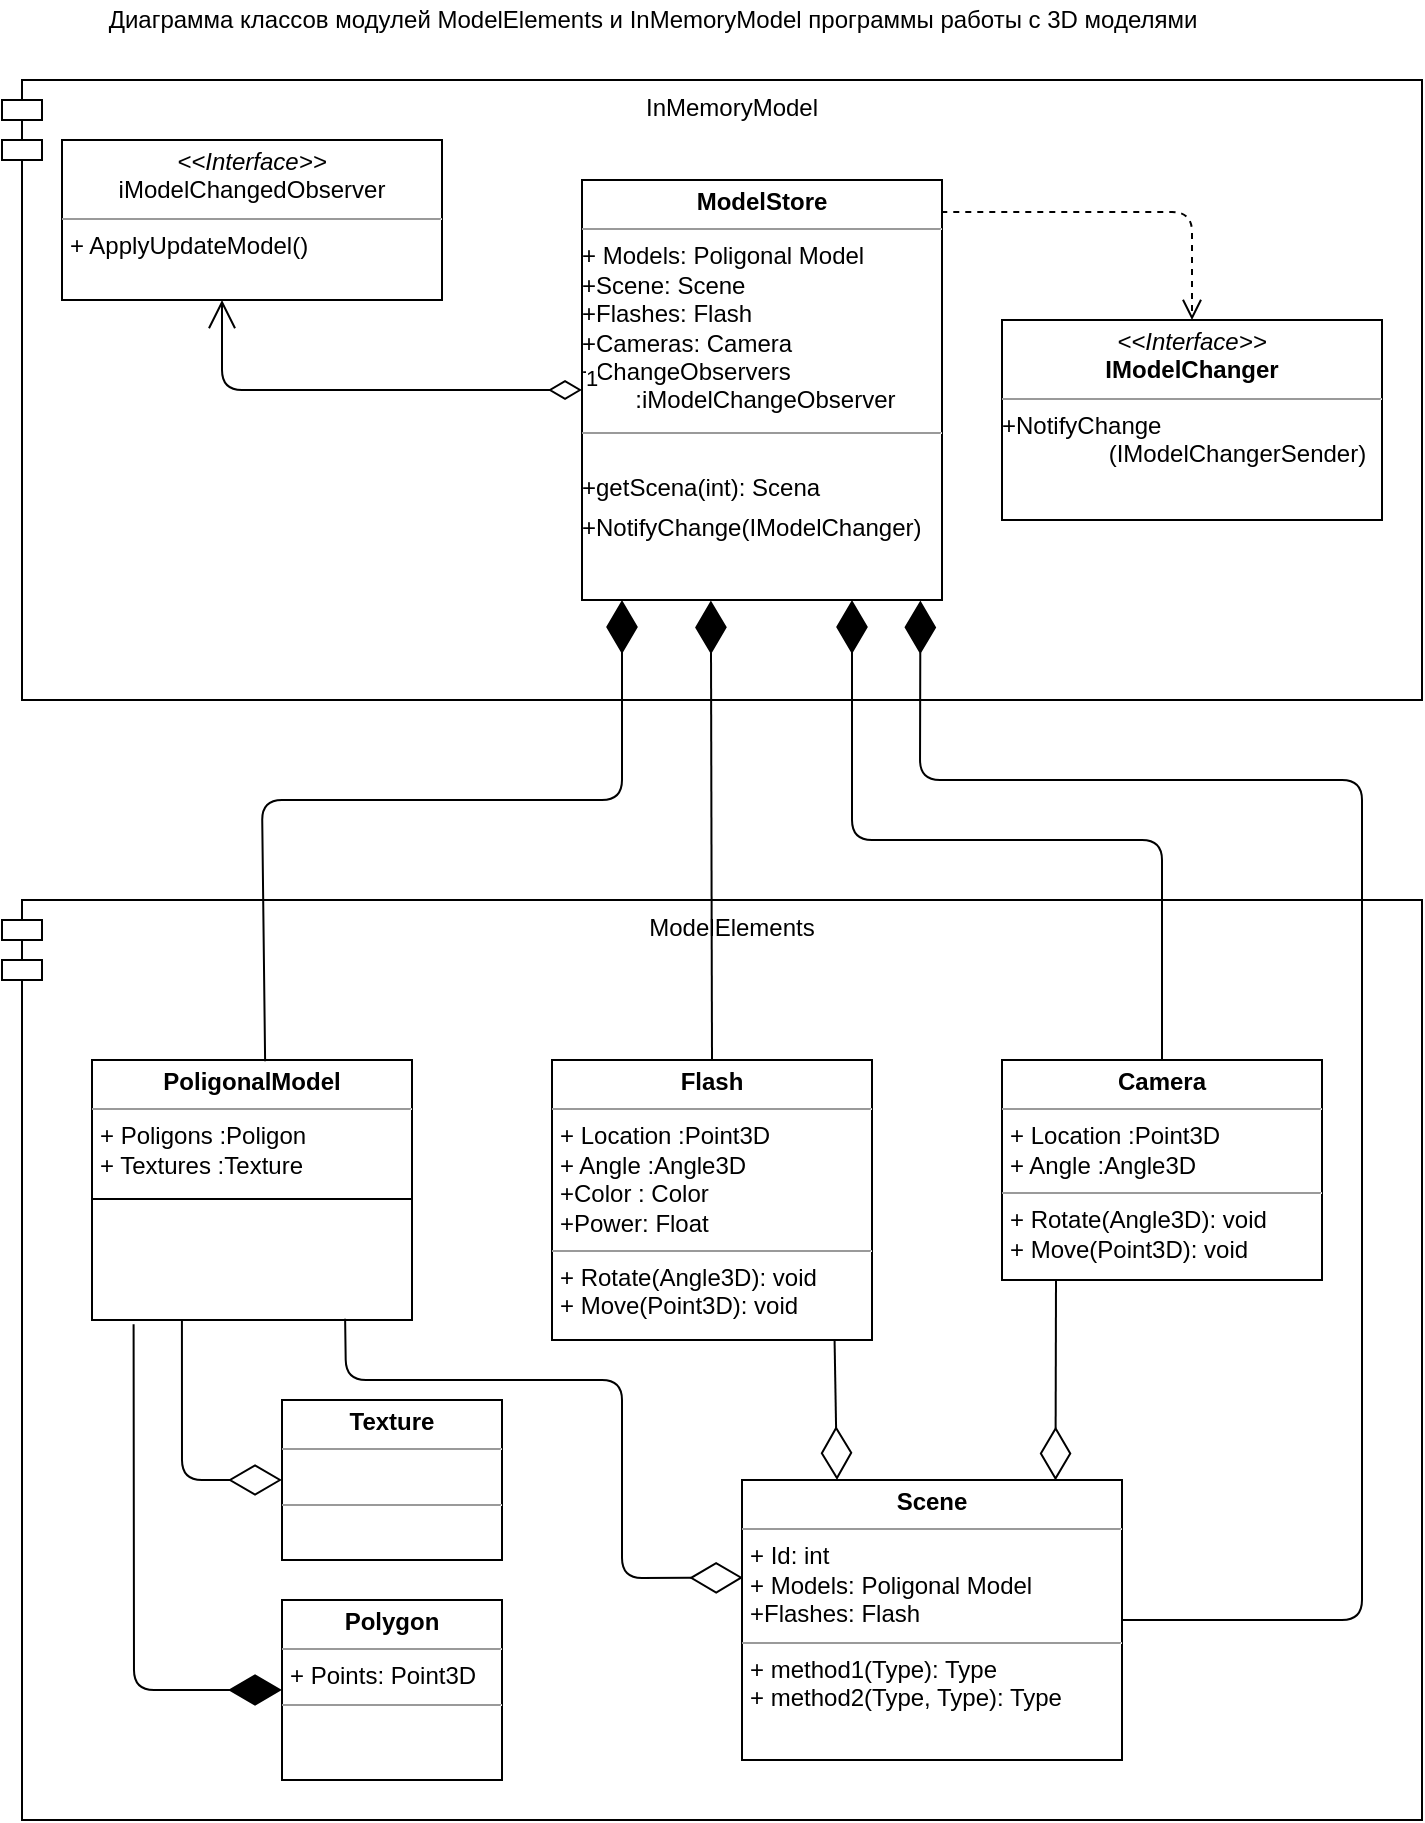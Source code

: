 <mxfile>
    <diagram id="47zxF1G2yBsOoiaGXOD0" name="Страница 1">
        <mxGraphModel dx="820" dy="478" grid="1" gridSize="10" guides="1" tooltips="1" connect="1" arrows="1" fold="1" page="1" pageScale="1" pageWidth="827" pageHeight="1169" math="0" shadow="0">
            <root>
                <mxCell id="0"/>
                <mxCell id="1" parent="0"/>
                <mxCell id="2" value="InMemoryModel" style="shape=module;align=left;spacingLeft=20;align=center;verticalAlign=top;" parent="1" vertex="1">
                    <mxGeometry x="90" y="60" width="710" height="310" as="geometry"/>
                </mxCell>
                <mxCell id="3" value="ModelElements" style="shape=module;align=left;spacingLeft=20;align=center;verticalAlign=top;" parent="1" vertex="1">
                    <mxGeometry x="90" y="470" width="710" height="460" as="geometry"/>
                </mxCell>
                <mxCell id="4" value="&lt;p style=&quot;margin: 0px ; margin-top: 4px ; text-align: center&quot;&gt;&lt;i&gt;&amp;lt;&amp;lt;Interface&amp;gt;&amp;gt;&lt;/i&gt;&lt;br&gt;&lt;span style=&quot;text-align: left&quot;&gt;iModelChangedObserver&lt;/span&gt;&lt;br&gt;&lt;/p&gt;&lt;hr size=&quot;1&quot;&gt;&lt;p style=&quot;margin: 0px ; margin-left: 4px&quot;&gt;+ ApplyUpdateModel()&lt;/p&gt;" style="verticalAlign=top;align=left;overflow=fill;fontSize=12;fontFamily=Helvetica;html=1;" parent="1" vertex="1">
                    <mxGeometry x="120" y="90" width="190" height="80" as="geometry"/>
                </mxCell>
                <mxCell id="5" value="&lt;p style=&quot;margin: 0px ; margin-top: 4px ; text-align: center&quot;&gt;&lt;b&gt;ModelStore&lt;/b&gt;&lt;/p&gt;&lt;hr size=&quot;1&quot;&gt;+ Models: Poligonal Model&lt;br&gt;+Scene: Scene&lt;br&gt;+Flashes: Flash&lt;br&gt;+Cameras: Camera&lt;br&gt;+ChangeObservers &lt;br&gt;&lt;span&gt;&#9;&lt;/span&gt;&lt;span style=&quot;white-space: pre&quot;&gt;&#9;&lt;/span&gt;:iModelChangeObserver&lt;br&gt;&lt;div style=&quot;height: 2px&quot;&gt;&lt;/div&gt;&lt;hr size=&quot;1&quot;&gt;&lt;div style=&quot;height: 2px&quot;&gt;&lt;br&gt;&lt;/div&gt;&lt;div style=&quot;height: 2px&quot;&gt;&lt;br&gt;&lt;/div&gt;&lt;div style=&quot;height: 2px&quot;&gt;&lt;br&gt;&lt;/div&gt;&lt;div style=&quot;height: 2px&quot;&gt;&lt;br&gt;&lt;/div&gt;&lt;div style=&quot;height: 2px&quot;&gt;&lt;br&gt;&lt;/div&gt;&lt;div style=&quot;height: 2px&quot;&gt;&lt;br&gt;&lt;/div&gt;&lt;div style=&quot;height: 2px&quot;&gt;&lt;br&gt;&lt;/div&gt;&lt;div style=&quot;height: 2px&quot;&gt;+getScena(int): Scena&amp;nbsp;&lt;/div&gt;&lt;div style=&quot;height: 2px&quot;&gt;&lt;br&gt;&lt;/div&gt;&lt;div style=&quot;height: 2px&quot;&gt;&lt;br&gt;&lt;/div&gt;&lt;div style=&quot;height: 2px&quot;&gt;&lt;br&gt;&lt;/div&gt;&lt;div style=&quot;height: 2px&quot;&gt;&lt;br&gt;&lt;/div&gt;&lt;div style=&quot;height: 2px&quot;&gt;&lt;br&gt;&lt;/div&gt;&lt;div style=&quot;height: 2px&quot;&gt;&lt;br&gt;&lt;/div&gt;&lt;div style=&quot;height: 2px&quot;&gt;&lt;br&gt;&lt;/div&gt;&lt;div style=&quot;height: 2px&quot;&gt;&lt;br&gt;&lt;/div&gt;&lt;div style=&quot;height: 2px&quot;&gt;&lt;br&gt;&lt;/div&gt;&lt;div style=&quot;height: 2px&quot;&gt;+NotifyChange(IModelChanger)&lt;br&gt;&lt;/div&gt;" style="verticalAlign=top;align=left;overflow=fill;fontSize=12;fontFamily=Helvetica;html=1;" parent="1" vertex="1">
                    <mxGeometry x="380" y="110" width="180" height="210" as="geometry"/>
                </mxCell>
                <mxCell id="6" value="&lt;p style=&quot;margin: 0px ; margin-top: 4px ; text-align: center&quot;&gt;&lt;i&gt;&amp;lt;&amp;lt;Interface&amp;gt;&amp;gt;&lt;/i&gt;&lt;br&gt;&lt;b&gt;IModelChanger&lt;/b&gt;&lt;/p&gt;&lt;hr size=&quot;1&quot;&gt;&lt;p style=&quot;margin: 0px ; margin-left: 4px&quot;&gt;&lt;/p&gt;+NotifyChange&lt;br&gt;&lt;span style=&quot;white-space: pre&quot;&gt;&#9;&lt;/span&gt;&lt;span style=&quot;white-space: pre&quot;&gt;&#9;&lt;/span&gt;(IModelChangerSender)&lt;p style=&quot;margin: 0px ; margin-left: 4px&quot;&gt;&lt;br&gt;&lt;/p&gt;" style="verticalAlign=top;align=left;overflow=fill;fontSize=12;fontFamily=Helvetica;html=1;" parent="1" vertex="1">
                    <mxGeometry x="590" y="180" width="190" height="100" as="geometry"/>
                </mxCell>
                <mxCell id="7" value="&lt;p style=&quot;margin: 0px ; margin-top: 4px ; text-align: center&quot;&gt;&lt;b&gt;PoligonalModel&lt;/b&gt;&lt;/p&gt;&lt;hr size=&quot;1&quot;&gt;&lt;p style=&quot;margin: 0px ; margin-left: 4px&quot;&gt;+ Poligons :Poligon&lt;/p&gt;&lt;p style=&quot;margin: 0px ; margin-left: 4px&quot;&gt;+ Textures :Texture&lt;/p&gt;" style="verticalAlign=top;align=left;overflow=fill;fontSize=12;fontFamily=Helvetica;html=1;" parent="1" vertex="1">
                    <mxGeometry x="135" y="550" width="160" height="130" as="geometry"/>
                </mxCell>
                <mxCell id="8" value="&lt;p style=&quot;margin: 0px ; margin-top: 4px ; text-align: center&quot;&gt;&lt;b&gt;Flash&lt;/b&gt;&lt;/p&gt;&lt;hr size=&quot;1&quot;&gt;&lt;p style=&quot;margin: 0px ; margin-left: 4px&quot;&gt;+ Location :Point3D&lt;/p&gt;&lt;p style=&quot;margin: 0px ; margin-left: 4px&quot;&gt;+ Angle :Angle3D&lt;/p&gt;&lt;p style=&quot;margin: 0px ; margin-left: 4px&quot;&gt;+Color : Color&lt;/p&gt;&lt;p style=&quot;margin: 0px ; margin-left: 4px&quot;&gt;+Power: Float&lt;/p&gt;&lt;hr size=&quot;1&quot;&gt;&lt;p style=&quot;margin: 0px ; margin-left: 4px&quot;&gt;+ Rotate(Angle3D): void&lt;/p&gt;&lt;p style=&quot;margin: 0px ; margin-left: 4px&quot;&gt;+ Move(Point3D): void&lt;/p&gt;" style="verticalAlign=top;align=left;overflow=fill;fontSize=12;fontFamily=Helvetica;html=1;" parent="1" vertex="1">
                    <mxGeometry x="365" y="550" width="160" height="140" as="geometry"/>
                </mxCell>
                <mxCell id="9" value="&lt;p style=&quot;margin: 0px ; margin-top: 4px ; text-align: center&quot;&gt;&lt;b&gt;Camera&lt;/b&gt;&lt;/p&gt;&lt;hr size=&quot;1&quot;&gt;&lt;p style=&quot;margin: 0px 0px 0px 4px&quot;&gt;+ Location :Point3D&lt;/p&gt;&lt;p style=&quot;margin: 0px 0px 0px 4px&quot;&gt;+ Angle :Angle3D&lt;/p&gt;&lt;hr size=&quot;1&quot;&gt;&lt;p style=&quot;margin: 0px 0px 0px 4px&quot;&gt;+ Rotate(Angle3D): void&lt;/p&gt;&lt;p style=&quot;margin: 0px 0px 0px 4px&quot;&gt;+ Move(Point3D): void&lt;/p&gt;" style="verticalAlign=top;align=left;overflow=fill;fontSize=12;fontFamily=Helvetica;html=1;" parent="1" vertex="1">
                    <mxGeometry x="590" y="550" width="160" height="110" as="geometry"/>
                </mxCell>
                <mxCell id="10" value="&lt;p style=&quot;margin: 0px ; margin-top: 4px ; text-align: center&quot;&gt;&lt;b&gt;Scene&lt;/b&gt;&lt;/p&gt;&lt;hr size=&quot;1&quot;&gt;&lt;p style=&quot;margin: 0px ; margin-left: 4px&quot;&gt;+ Id: int&lt;/p&gt;&lt;p style=&quot;margin: 0px ; margin-left: 4px&quot;&gt;+ Models: Poligonal Model&lt;br&gt;&lt;/p&gt;&lt;p style=&quot;margin: 0px ; margin-left: 4px&quot;&gt;+Flashes: Flash&lt;br&gt;&lt;/p&gt;&lt;hr size=&quot;1&quot;&gt;&lt;p style=&quot;margin: 0px ; margin-left: 4px&quot;&gt;+ method1(Type): Type&lt;/p&gt;&lt;p style=&quot;margin: 0px ; margin-left: 4px&quot;&gt;+ method2(Type, Type): Type&lt;br&gt;&lt;/p&gt;" style="verticalAlign=top;align=left;overflow=fill;fontSize=12;fontFamily=Helvetica;html=1;" parent="1" vertex="1">
                    <mxGeometry x="460" y="760" width="190" height="140" as="geometry"/>
                </mxCell>
                <mxCell id="13" value="&lt;p style=&quot;margin: 0px ; margin-top: 4px ; text-align: center&quot;&gt;&lt;b&gt;Polygon&lt;/b&gt;&lt;/p&gt;&lt;hr size=&quot;1&quot;&gt;&lt;p style=&quot;margin: 0px ; margin-left: 4px&quot;&gt;+ Points: Point3D&lt;/p&gt;&lt;hr size=&quot;1&quot;&gt;&lt;p style=&quot;margin: 0px ; margin-left: 4px&quot;&gt;&lt;br&gt;&lt;/p&gt;" style="verticalAlign=top;align=left;overflow=fill;fontSize=12;fontFamily=Helvetica;html=1;" parent="1" vertex="1">
                    <mxGeometry x="230" y="820" width="110" height="90" as="geometry"/>
                </mxCell>
                <mxCell id="14" value="&lt;p style=&quot;margin: 0px ; margin-top: 4px ; text-align: center&quot;&gt;&lt;b&gt;Texture&lt;/b&gt;&lt;/p&gt;&lt;hr size=&quot;1&quot;&gt;&lt;p style=&quot;margin: 0px ; margin-left: 4px&quot;&gt;&lt;br&gt;&lt;/p&gt;&lt;hr size=&quot;1&quot;&gt;&lt;p style=&quot;margin: 0px ; margin-left: 4px&quot;&gt;&lt;br&gt;&lt;/p&gt;" style="verticalAlign=top;align=left;overflow=fill;fontSize=12;fontFamily=Helvetica;html=1;" parent="1" vertex="1">
                    <mxGeometry x="230" y="720" width="110" height="80" as="geometry"/>
                </mxCell>
                <mxCell id="20" value="" style="html=1;verticalAlign=bottom;endArrow=open;dashed=1;endSize=8;entryX=0.5;entryY=0;entryDx=0;entryDy=0;exitX=0.998;exitY=0.076;exitDx=0;exitDy=0;exitPerimeter=0;" parent="1" source="5" target="6" edge="1">
                    <mxGeometry relative="1" as="geometry">
                        <mxPoint x="630" y="150" as="sourcePoint"/>
                        <mxPoint x="550" y="150" as="targetPoint"/>
                        <Array as="points">
                            <mxPoint x="685" y="126"/>
                        </Array>
                    </mxGeometry>
                </mxCell>
                <mxCell id="21" value="1" style="endArrow=open;html=1;endSize=12;startArrow=diamondThin;startSize=14;startFill=0;edgeStyle=orthogonalEdgeStyle;align=left;verticalAlign=bottom;" parent="1" target="4" edge="1">
                    <mxGeometry x="-1" y="3" relative="1" as="geometry">
                        <mxPoint x="380" y="215" as="sourcePoint"/>
                        <mxPoint x="330" y="270" as="targetPoint"/>
                        <Array as="points">
                            <mxPoint x="200" y="215"/>
                        </Array>
                    </mxGeometry>
                </mxCell>
                <mxCell id="25" value="" style="endArrow=none;html=1;edgeStyle=orthogonalEdgeStyle;" parent="1" edge="1">
                    <mxGeometry relative="1" as="geometry">
                        <mxPoint x="135" y="619.52" as="sourcePoint"/>
                        <mxPoint x="295" y="619.52" as="targetPoint"/>
                    </mxGeometry>
                </mxCell>
                <mxCell id="28" value="" style="endArrow=diamondThin;endFill=1;endSize=24;html=1;exitX=0.541;exitY=0.005;exitDx=0;exitDy=0;exitPerimeter=0;" parent="1" source="7" edge="1">
                    <mxGeometry width="160" relative="1" as="geometry">
                        <mxPoint x="270" y="330" as="sourcePoint"/>
                        <mxPoint x="400" y="320" as="targetPoint"/>
                        <Array as="points">
                            <mxPoint x="220" y="420"/>
                            <mxPoint x="400" y="420"/>
                        </Array>
                    </mxGeometry>
                </mxCell>
                <mxCell id="29" value="" style="endArrow=diamondThin;endFill=1;endSize=24;html=1;exitX=0.5;exitY=0;exitDx=0;exitDy=0;entryX=0.358;entryY=1.001;entryDx=0;entryDy=0;entryPerimeter=0;" parent="1" source="8" target="5" edge="1">
                    <mxGeometry width="160" relative="1" as="geometry">
                        <mxPoint x="280" y="430" as="sourcePoint"/>
                        <mxPoint x="440" y="430" as="targetPoint"/>
                    </mxGeometry>
                </mxCell>
                <mxCell id="30" value="" style="endArrow=diamondThin;endFill=1;endSize=24;html=1;entryX=0.75;entryY=1;entryDx=0;entryDy=0;exitX=0.5;exitY=0;exitDx=0;exitDy=0;" parent="1" source="9" target="5" edge="1">
                    <mxGeometry width="160" relative="1" as="geometry">
                        <mxPoint x="280" y="430" as="sourcePoint"/>
                        <mxPoint x="440" y="430" as="targetPoint"/>
                        <Array as="points">
                            <mxPoint x="670" y="440"/>
                            <mxPoint x="515" y="440"/>
                        </Array>
                    </mxGeometry>
                </mxCell>
                <mxCell id="31" value="" style="endArrow=diamondThin;endFill=1;endSize=24;html=1;exitX=1;exitY=0.5;exitDx=0;exitDy=0;entryX=0.94;entryY=1.001;entryDx=0;entryDy=0;entryPerimeter=0;" parent="1" source="10" target="5" edge="1">
                    <mxGeometry width="160" relative="1" as="geometry">
                        <mxPoint x="280" y="720" as="sourcePoint"/>
                        <mxPoint x="440" y="720" as="targetPoint"/>
                        <Array as="points">
                            <mxPoint x="770" y="830"/>
                            <mxPoint x="770" y="410"/>
                            <mxPoint x="549" y="410"/>
                        </Array>
                    </mxGeometry>
                </mxCell>
                <mxCell id="32" value="" style="endArrow=diamondThin;endFill=0;endSize=24;html=1;entryX=0;entryY=0.5;entryDx=0;entryDy=0;exitX=0.281;exitY=1;exitDx=0;exitDy=0;exitPerimeter=0;" parent="1" source="7" target="14" edge="1">
                    <mxGeometry width="160" relative="1" as="geometry">
                        <mxPoint x="180" y="690" as="sourcePoint"/>
                        <mxPoint x="440" y="720" as="targetPoint"/>
                        <Array as="points">
                            <mxPoint x="180" y="760"/>
                        </Array>
                    </mxGeometry>
                </mxCell>
                <mxCell id="33" value="" style="endArrow=diamondThin;endFill=1;endSize=24;html=1;entryX=0;entryY=0.5;entryDx=0;entryDy=0;exitX=0.13;exitY=1.016;exitDx=0;exitDy=0;exitPerimeter=0;" parent="1" source="7" target="13" edge="1">
                    <mxGeometry width="160" relative="1" as="geometry">
                        <mxPoint x="280" y="720" as="sourcePoint"/>
                        <mxPoint x="440" y="720" as="targetPoint"/>
                        <Array as="points">
                            <mxPoint x="156" y="865"/>
                        </Array>
                    </mxGeometry>
                </mxCell>
                <mxCell id="36" value="" style="endArrow=diamondThin;endFill=0;endSize=24;html=1;entryX=0.003;entryY=0.349;entryDx=0;entryDy=0;entryPerimeter=0;exitX=0.791;exitY=0.995;exitDx=0;exitDy=0;exitPerimeter=0;" parent="1" source="7" target="10" edge="1">
                    <mxGeometry width="160" relative="1" as="geometry">
                        <mxPoint x="280" y="720" as="sourcePoint"/>
                        <mxPoint x="440" y="720" as="targetPoint"/>
                        <Array as="points">
                            <mxPoint x="262" y="710"/>
                            <mxPoint x="400" y="710"/>
                            <mxPoint x="400" y="809"/>
                        </Array>
                    </mxGeometry>
                </mxCell>
                <mxCell id="37" value="" style="endArrow=diamondThin;endFill=0;endSize=24;html=1;entryX=0.25;entryY=0;entryDx=0;entryDy=0;exitX=0.883;exitY=0.998;exitDx=0;exitDy=0;exitPerimeter=0;" parent="1" source="8" target="10" edge="1">
                    <mxGeometry width="160" relative="1" as="geometry">
                        <mxPoint x="280" y="720" as="sourcePoint"/>
                        <mxPoint x="440" y="720" as="targetPoint"/>
                    </mxGeometry>
                </mxCell>
                <mxCell id="38" value="" style="endArrow=diamondThin;endFill=0;endSize=24;html=1;entryX=0.825;entryY=0.002;entryDx=0;entryDy=0;entryPerimeter=0;" parent="1" target="10" edge="1">
                    <mxGeometry width="160" relative="1" as="geometry">
                        <mxPoint x="617" y="660" as="sourcePoint"/>
                        <mxPoint x="440" y="720" as="targetPoint"/>
                    </mxGeometry>
                </mxCell>
                <mxCell id="39" value="Диаграмма классов модулей ModelElements и InMemoryModel программы работы с 3D моделями" style="text;html=1;align=center;verticalAlign=middle;resizable=0;points=[];autosize=1;strokeColor=none;fillColor=none;" parent="1" vertex="1">
                    <mxGeometry x="135" y="20" width="560" height="20" as="geometry"/>
                </mxCell>
            </root>
        </mxGraphModel>
    </diagram>
</mxfile>